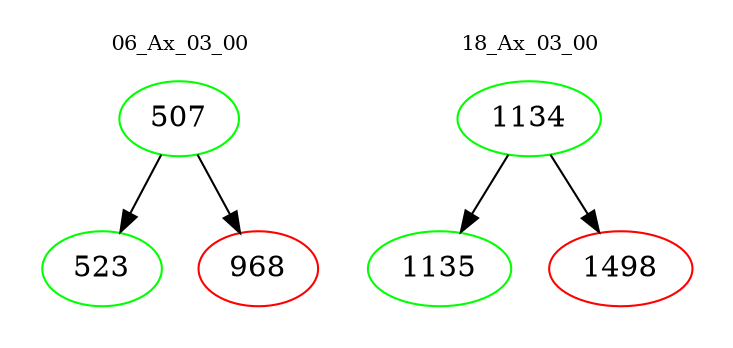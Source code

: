 digraph{
subgraph cluster_0 {
color = white
label = "06_Ax_03_00";
fontsize=10;
T0_507 [label="507", color="green"]
T0_507 -> T0_523 [color="black"]
T0_523 [label="523", color="green"]
T0_507 -> T0_968 [color="black"]
T0_968 [label="968", color="red"]
}
subgraph cluster_1 {
color = white
label = "18_Ax_03_00";
fontsize=10;
T1_1134 [label="1134", color="green"]
T1_1134 -> T1_1135 [color="black"]
T1_1135 [label="1135", color="green"]
T1_1134 -> T1_1498 [color="black"]
T1_1498 [label="1498", color="red"]
}
}
